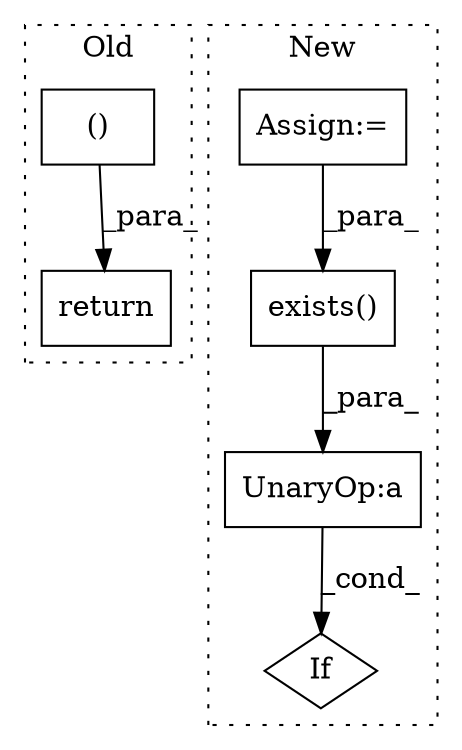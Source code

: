 digraph G {
subgraph cluster0 {
1 [label="return" a="93" s="394" l="7" shape="box"];
5 [label="()" a="54" s="411" l="36" shape="box"];
label = "Old";
style="dotted";
}
subgraph cluster1 {
2 [label="exists()" a="75" s="1633,1657" l="15,1" shape="box"];
3 [label="If" a="96" s="1626" l="3" shape="diamond"];
4 [label="UnaryOp:a" a="61" s="1629" l="29" shape="box"];
6 [label="Assign:=" a="68" s="1326" l="3" shape="box"];
label = "New";
style="dotted";
}
2 -> 4 [label="_para_"];
4 -> 3 [label="_cond_"];
5 -> 1 [label="_para_"];
6 -> 2 [label="_para_"];
}
